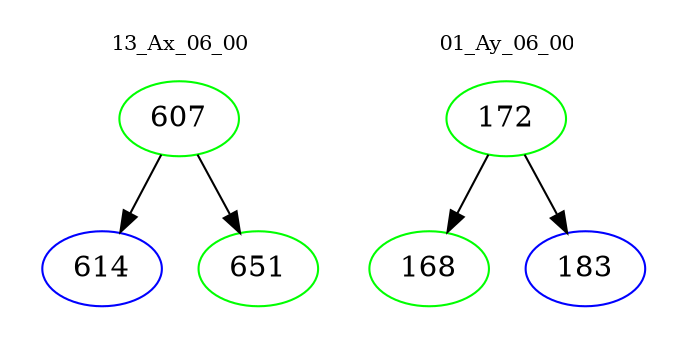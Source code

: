 digraph{
subgraph cluster_0 {
color = white
label = "13_Ax_06_00";
fontsize=10;
T0_607 [label="607", color="green"]
T0_607 -> T0_614 [color="black"]
T0_614 [label="614", color="blue"]
T0_607 -> T0_651 [color="black"]
T0_651 [label="651", color="green"]
}
subgraph cluster_1 {
color = white
label = "01_Ay_06_00";
fontsize=10;
T1_172 [label="172", color="green"]
T1_172 -> T1_168 [color="black"]
T1_168 [label="168", color="green"]
T1_172 -> T1_183 [color="black"]
T1_183 [label="183", color="blue"]
}
}
